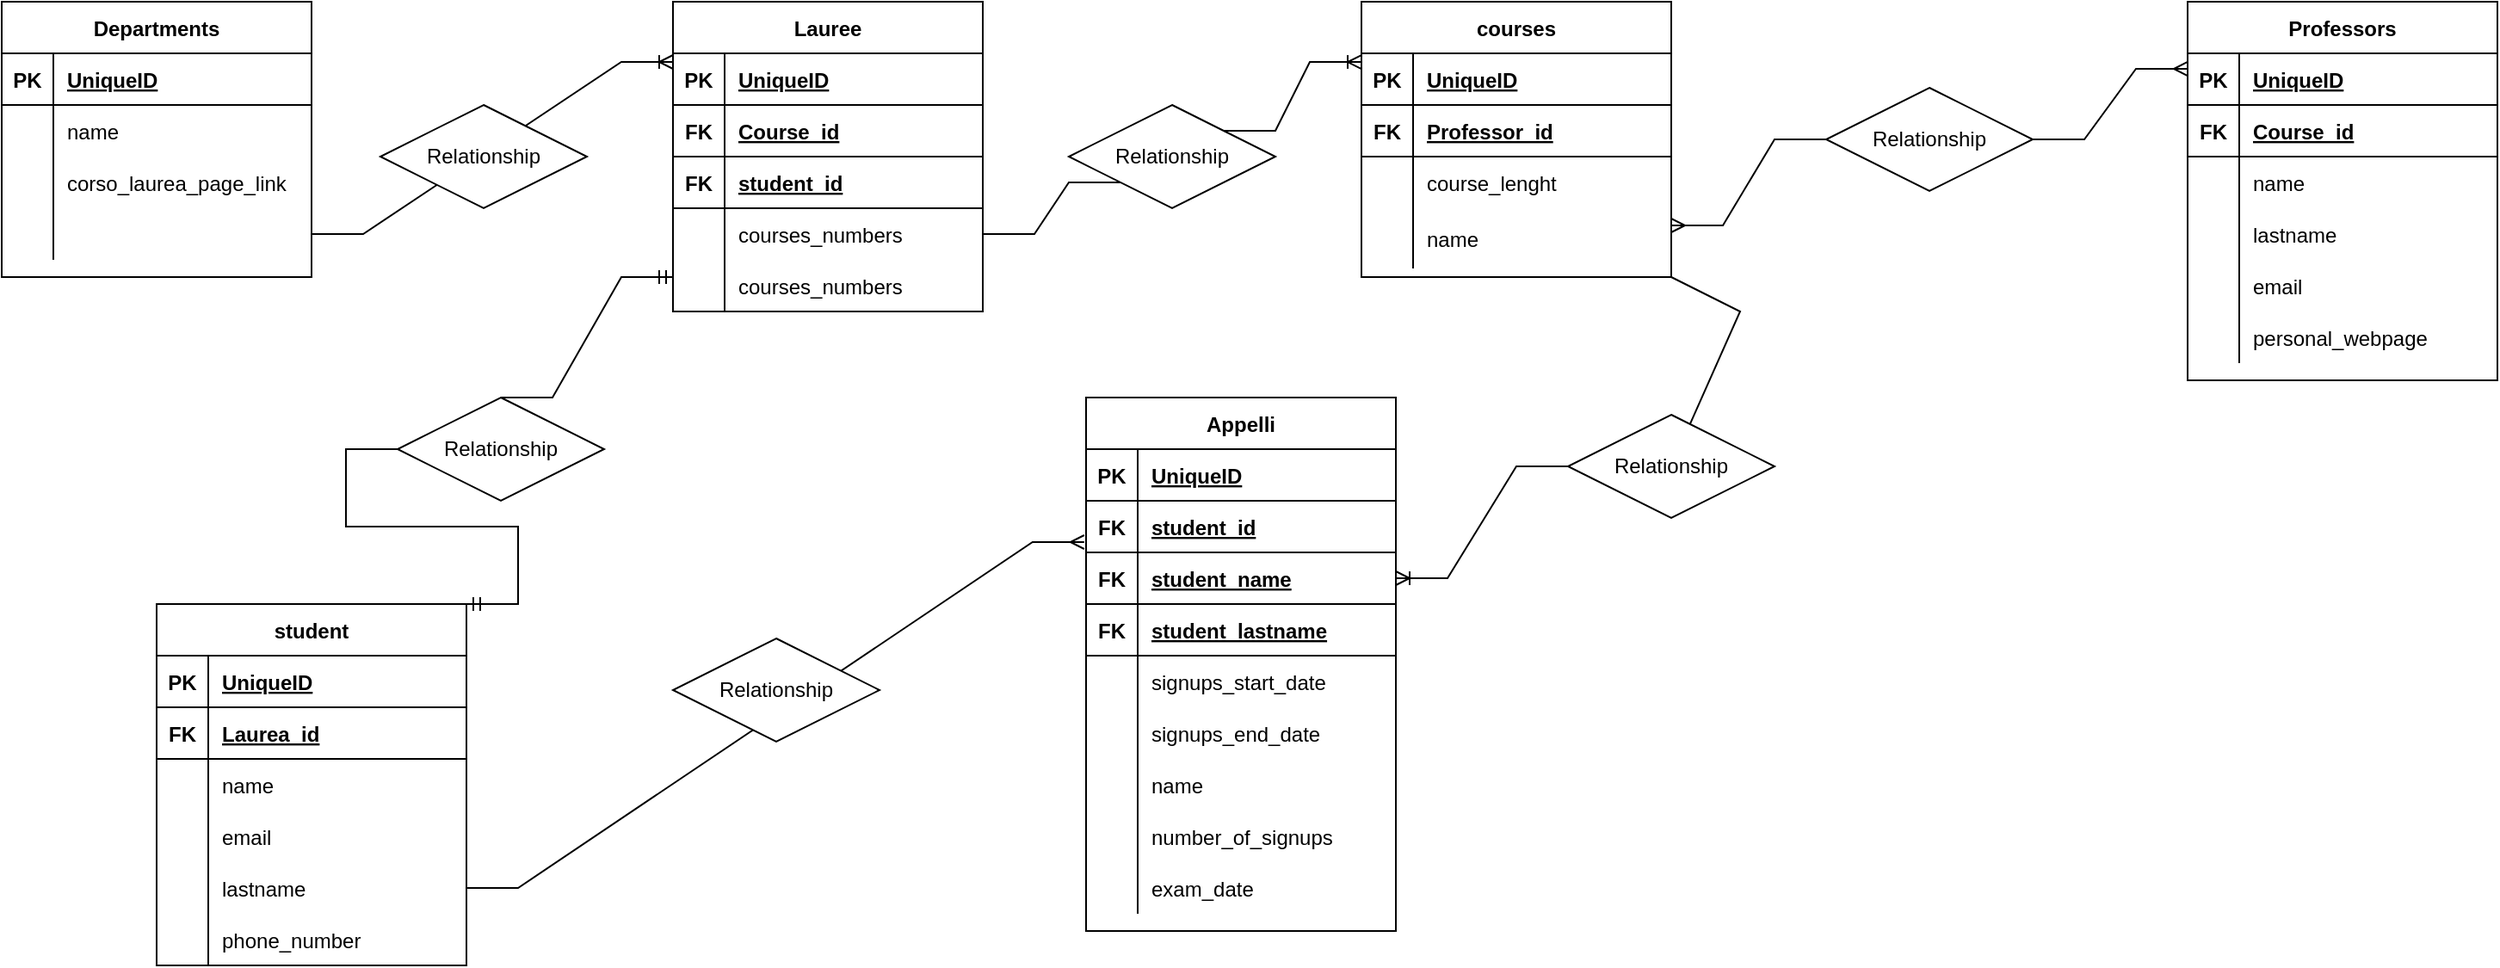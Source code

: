 <mxfile version="17.1.4" type="github"><diagram id="bh2gzOBBodANQHbVQCUD" name="Page-1"><mxGraphModel dx="2272" dy="794" grid="1" gridSize="10" guides="1" tooltips="1" connect="1" arrows="1" fold="1" page="1" pageScale="1" pageWidth="850" pageHeight="1100" math="0" shadow="0"><root><mxCell id="0"/><mxCell id="1" parent="0"/><mxCell id="p_wILz_4k4efL_eyKh5_-1" value="Departments" style="shape=table;startSize=30;container=1;collapsible=1;childLayout=tableLayout;fixedRows=1;rowLines=0;fontStyle=1;align=center;resizeLast=1;" vertex="1" parent="1"><mxGeometry x="-70" y="80" width="180" height="160" as="geometry"/></mxCell><mxCell id="p_wILz_4k4efL_eyKh5_-2" value="" style="shape=tableRow;horizontal=0;startSize=0;swimlaneHead=0;swimlaneBody=0;fillColor=none;collapsible=0;dropTarget=0;points=[[0,0.5],[1,0.5]];portConstraint=eastwest;top=0;left=0;right=0;bottom=1;" vertex="1" parent="p_wILz_4k4efL_eyKh5_-1"><mxGeometry y="30" width="180" height="30" as="geometry"/></mxCell><mxCell id="p_wILz_4k4efL_eyKh5_-3" value="PK" style="shape=partialRectangle;connectable=0;fillColor=none;top=0;left=0;bottom=0;right=0;fontStyle=1;overflow=hidden;" vertex="1" parent="p_wILz_4k4efL_eyKh5_-2"><mxGeometry width="30" height="30" as="geometry"><mxRectangle width="30" height="30" as="alternateBounds"/></mxGeometry></mxCell><mxCell id="p_wILz_4k4efL_eyKh5_-4" value="UniqueID" style="shape=partialRectangle;connectable=0;fillColor=none;top=0;left=0;bottom=0;right=0;align=left;spacingLeft=6;fontStyle=5;overflow=hidden;" vertex="1" parent="p_wILz_4k4efL_eyKh5_-2"><mxGeometry x="30" width="150" height="30" as="geometry"><mxRectangle width="150" height="30" as="alternateBounds"/></mxGeometry></mxCell><mxCell id="p_wILz_4k4efL_eyKh5_-5" value="" style="shape=tableRow;horizontal=0;startSize=0;swimlaneHead=0;swimlaneBody=0;fillColor=none;collapsible=0;dropTarget=0;points=[[0,0.5],[1,0.5]];portConstraint=eastwest;top=0;left=0;right=0;bottom=0;" vertex="1" parent="p_wILz_4k4efL_eyKh5_-1"><mxGeometry y="60" width="180" height="30" as="geometry"/></mxCell><mxCell id="p_wILz_4k4efL_eyKh5_-6" value="" style="shape=partialRectangle;connectable=0;fillColor=none;top=0;left=0;bottom=0;right=0;editable=1;overflow=hidden;" vertex="1" parent="p_wILz_4k4efL_eyKh5_-5"><mxGeometry width="30" height="30" as="geometry"><mxRectangle width="30" height="30" as="alternateBounds"/></mxGeometry></mxCell><mxCell id="p_wILz_4k4efL_eyKh5_-7" value="name" style="shape=partialRectangle;connectable=0;fillColor=none;top=0;left=0;bottom=0;right=0;align=left;spacingLeft=6;overflow=hidden;" vertex="1" parent="p_wILz_4k4efL_eyKh5_-5"><mxGeometry x="30" width="150" height="30" as="geometry"><mxRectangle width="150" height="30" as="alternateBounds"/></mxGeometry></mxCell><mxCell id="p_wILz_4k4efL_eyKh5_-8" value="" style="shape=tableRow;horizontal=0;startSize=0;swimlaneHead=0;swimlaneBody=0;fillColor=none;collapsible=0;dropTarget=0;points=[[0,0.5],[1,0.5]];portConstraint=eastwest;top=0;left=0;right=0;bottom=0;" vertex="1" parent="p_wILz_4k4efL_eyKh5_-1"><mxGeometry y="90" width="180" height="30" as="geometry"/></mxCell><mxCell id="p_wILz_4k4efL_eyKh5_-9" value="" style="shape=partialRectangle;connectable=0;fillColor=none;top=0;left=0;bottom=0;right=0;editable=1;overflow=hidden;" vertex="1" parent="p_wILz_4k4efL_eyKh5_-8"><mxGeometry width="30" height="30" as="geometry"><mxRectangle width="30" height="30" as="alternateBounds"/></mxGeometry></mxCell><mxCell id="p_wILz_4k4efL_eyKh5_-10" value="corso_laurea_page_link" style="shape=partialRectangle;connectable=0;fillColor=none;top=0;left=0;bottom=0;right=0;align=left;spacingLeft=6;overflow=hidden;" vertex="1" parent="p_wILz_4k4efL_eyKh5_-8"><mxGeometry x="30" width="150" height="30" as="geometry"><mxRectangle width="150" height="30" as="alternateBounds"/></mxGeometry></mxCell><mxCell id="p_wILz_4k4efL_eyKh5_-11" value="" style="shape=tableRow;horizontal=0;startSize=0;swimlaneHead=0;swimlaneBody=0;fillColor=none;collapsible=0;dropTarget=0;points=[[0,0.5],[1,0.5]];portConstraint=eastwest;top=0;left=0;right=0;bottom=0;" vertex="1" parent="p_wILz_4k4efL_eyKh5_-1"><mxGeometry y="120" width="180" height="30" as="geometry"/></mxCell><mxCell id="p_wILz_4k4efL_eyKh5_-12" value="" style="shape=partialRectangle;connectable=0;fillColor=none;top=0;left=0;bottom=0;right=0;editable=1;overflow=hidden;" vertex="1" parent="p_wILz_4k4efL_eyKh5_-11"><mxGeometry width="30" height="30" as="geometry"><mxRectangle width="30" height="30" as="alternateBounds"/></mxGeometry></mxCell><mxCell id="p_wILz_4k4efL_eyKh5_-13" value="" style="shape=partialRectangle;connectable=0;fillColor=none;top=0;left=0;bottom=0;right=0;align=left;spacingLeft=6;overflow=hidden;" vertex="1" parent="p_wILz_4k4efL_eyKh5_-11"><mxGeometry x="30" width="150" height="30" as="geometry"><mxRectangle width="150" height="30" as="alternateBounds"/></mxGeometry></mxCell><mxCell id="p_wILz_4k4efL_eyKh5_-14" value="" style="edgeStyle=entityRelationEdgeStyle;fontSize=12;html=1;endArrow=ERoneToMany;rounded=0;exitX=1;exitY=0.5;exitDx=0;exitDy=0;" edge="1" parent="1" source="p_wILz_4k4efL_eyKh5_-11"><mxGeometry width="100" height="100" relative="1" as="geometry"><mxPoint x="220" y="215" as="sourcePoint"/><mxPoint x="320" y="115" as="targetPoint"/></mxGeometry></mxCell><mxCell id="p_wILz_4k4efL_eyKh5_-15" value="Lauree" style="shape=table;startSize=30;container=1;collapsible=1;childLayout=tableLayout;fixedRows=1;rowLines=0;fontStyle=1;align=center;resizeLast=1;" vertex="1" parent="1"><mxGeometry x="320" y="80" width="180" height="180" as="geometry"/></mxCell><mxCell id="p_wILz_4k4efL_eyKh5_-16" value="" style="shape=tableRow;horizontal=0;startSize=0;swimlaneHead=0;swimlaneBody=0;fillColor=none;collapsible=0;dropTarget=0;points=[[0,0.5],[1,0.5]];portConstraint=eastwest;top=0;left=0;right=0;bottom=1;" vertex="1" parent="p_wILz_4k4efL_eyKh5_-15"><mxGeometry y="30" width="180" height="30" as="geometry"/></mxCell><mxCell id="p_wILz_4k4efL_eyKh5_-17" value="PK" style="shape=partialRectangle;connectable=0;fillColor=none;top=0;left=0;bottom=0;right=0;fontStyle=1;overflow=hidden;" vertex="1" parent="p_wILz_4k4efL_eyKh5_-16"><mxGeometry width="30" height="30" as="geometry"><mxRectangle width="30" height="30" as="alternateBounds"/></mxGeometry></mxCell><mxCell id="p_wILz_4k4efL_eyKh5_-18" value="UniqueID" style="shape=partialRectangle;connectable=0;fillColor=none;top=0;left=0;bottom=0;right=0;align=left;spacingLeft=6;fontStyle=5;overflow=hidden;" vertex="1" parent="p_wILz_4k4efL_eyKh5_-16"><mxGeometry x="30" width="150" height="30" as="geometry"><mxRectangle width="150" height="30" as="alternateBounds"/></mxGeometry></mxCell><mxCell id="p_wILz_4k4efL_eyKh5_-25" value="" style="shape=tableRow;horizontal=0;startSize=0;swimlaneHead=0;swimlaneBody=0;fillColor=none;collapsible=0;dropTarget=0;points=[[0,0.5],[1,0.5]];portConstraint=eastwest;top=0;left=0;right=0;bottom=0;" vertex="1" parent="p_wILz_4k4efL_eyKh5_-15"><mxGeometry y="60" width="180" height="30" as="geometry"/></mxCell><mxCell id="p_wILz_4k4efL_eyKh5_-26" value="" style="shape=partialRectangle;connectable=0;fillColor=none;top=0;left=0;bottom=0;right=0;editable=1;overflow=hidden;" vertex="1" parent="p_wILz_4k4efL_eyKh5_-25"><mxGeometry width="30" height="30" as="geometry"><mxRectangle width="30" height="30" as="alternateBounds"/></mxGeometry></mxCell><mxCell id="p_wILz_4k4efL_eyKh5_-27" value="" style="shape=partialRectangle;connectable=0;fillColor=none;top=0;left=0;bottom=0;right=0;align=left;spacingLeft=6;overflow=hidden;" vertex="1" parent="p_wILz_4k4efL_eyKh5_-25"><mxGeometry x="30" width="150" height="30" as="geometry"><mxRectangle width="150" height="30" as="alternateBounds"/></mxGeometry></mxCell><mxCell id="p_wILz_4k4efL_eyKh5_-19" value="" style="shape=tableRow;horizontal=0;startSize=0;swimlaneHead=0;swimlaneBody=0;fillColor=none;collapsible=0;dropTarget=0;points=[[0,0.5],[1,0.5]];portConstraint=eastwest;top=0;left=0;right=0;bottom=0;" vertex="1" parent="p_wILz_4k4efL_eyKh5_-15"><mxGeometry y="90" width="180" height="30" as="geometry"/></mxCell><mxCell id="p_wILz_4k4efL_eyKh5_-20" value="" style="shape=partialRectangle;connectable=0;fillColor=none;top=0;left=0;bottom=0;right=0;editable=1;overflow=hidden;" vertex="1" parent="p_wILz_4k4efL_eyKh5_-19"><mxGeometry width="30" height="30" as="geometry"><mxRectangle width="30" height="30" as="alternateBounds"/></mxGeometry></mxCell><mxCell id="p_wILz_4k4efL_eyKh5_-21" value="" style="shape=partialRectangle;connectable=0;fillColor=none;top=0;left=0;bottom=0;right=0;align=left;spacingLeft=6;overflow=hidden;" vertex="1" parent="p_wILz_4k4efL_eyKh5_-19"><mxGeometry x="30" width="150" height="30" as="geometry"><mxRectangle width="150" height="30" as="alternateBounds"/></mxGeometry></mxCell><mxCell id="p_wILz_4k4efL_eyKh5_-22" value="" style="shape=tableRow;horizontal=0;startSize=0;swimlaneHead=0;swimlaneBody=0;fillColor=none;collapsible=0;dropTarget=0;points=[[0,0.5],[1,0.5]];portConstraint=eastwest;top=0;left=0;right=0;bottom=0;" vertex="1" parent="p_wILz_4k4efL_eyKh5_-15"><mxGeometry y="120" width="180" height="30" as="geometry"/></mxCell><mxCell id="p_wILz_4k4efL_eyKh5_-23" value="" style="shape=partialRectangle;connectable=0;fillColor=none;top=0;left=0;bottom=0;right=0;editable=1;overflow=hidden;" vertex="1" parent="p_wILz_4k4efL_eyKh5_-22"><mxGeometry width="30" height="30" as="geometry"><mxRectangle width="30" height="30" as="alternateBounds"/></mxGeometry></mxCell><mxCell id="p_wILz_4k4efL_eyKh5_-24" value="courses_numbers" style="shape=partialRectangle;connectable=0;fillColor=none;top=0;left=0;bottom=0;right=0;align=left;spacingLeft=6;overflow=hidden;" vertex="1" parent="p_wILz_4k4efL_eyKh5_-22"><mxGeometry x="30" width="150" height="30" as="geometry"><mxRectangle width="150" height="30" as="alternateBounds"/></mxGeometry></mxCell><mxCell id="p_wILz_4k4efL_eyKh5_-190" value="" style="shape=tableRow;horizontal=0;startSize=0;swimlaneHead=0;swimlaneBody=0;fillColor=none;collapsible=0;dropTarget=0;points=[[0,0.5],[1,0.5]];portConstraint=eastwest;top=0;left=0;right=0;bottom=0;" vertex="1" parent="p_wILz_4k4efL_eyKh5_-15"><mxGeometry y="150" width="180" height="30" as="geometry"/></mxCell><mxCell id="p_wILz_4k4efL_eyKh5_-191" value="" style="shape=partialRectangle;connectable=0;fillColor=none;top=0;left=0;bottom=0;right=0;editable=1;overflow=hidden;" vertex="1" parent="p_wILz_4k4efL_eyKh5_-190"><mxGeometry width="30" height="30" as="geometry"><mxRectangle width="30" height="30" as="alternateBounds"/></mxGeometry></mxCell><mxCell id="p_wILz_4k4efL_eyKh5_-192" value="courses_numbers" style="shape=partialRectangle;connectable=0;fillColor=none;top=0;left=0;bottom=0;right=0;align=left;spacingLeft=6;overflow=hidden;" vertex="1" parent="p_wILz_4k4efL_eyKh5_-190"><mxGeometry x="30" width="150" height="30" as="geometry"><mxRectangle width="150" height="30" as="alternateBounds"/></mxGeometry></mxCell><mxCell id="p_wILz_4k4efL_eyKh5_-28" value="" style="edgeStyle=entityRelationEdgeStyle;fontSize=12;html=1;endArrow=ERoneToMany;rounded=0;entryX=0;entryY=0.167;entryDx=0;entryDy=0;entryPerimeter=0;startArrow=none;exitX=1;exitY=0;exitDx=0;exitDy=0;" edge="1" parent="1" source="p_wILz_4k4efL_eyKh5_-43" target="p_wILz_4k4efL_eyKh5_-30"><mxGeometry width="100" height="100" relative="1" as="geometry"><mxPoint x="500" y="215" as="sourcePoint"/><mxPoint x="600" y="115" as="targetPoint"/></mxGeometry></mxCell><mxCell id="p_wILz_4k4efL_eyKh5_-29" value="courses" style="shape=table;startSize=30;container=1;collapsible=1;childLayout=tableLayout;fixedRows=1;rowLines=0;fontStyle=1;align=center;resizeLast=1;" vertex="1" parent="1"><mxGeometry x="720" y="80" width="180" height="160" as="geometry"/></mxCell><mxCell id="p_wILz_4k4efL_eyKh5_-30" value="" style="shape=tableRow;horizontal=0;startSize=0;swimlaneHead=0;swimlaneBody=0;fillColor=none;collapsible=0;dropTarget=0;points=[[0,0.5],[1,0.5]];portConstraint=eastwest;top=0;left=0;right=0;bottom=1;" vertex="1" parent="p_wILz_4k4efL_eyKh5_-29"><mxGeometry y="30" width="180" height="30" as="geometry"/></mxCell><mxCell id="p_wILz_4k4efL_eyKh5_-31" value="PK" style="shape=partialRectangle;connectable=0;fillColor=none;top=0;left=0;bottom=0;right=0;fontStyle=1;overflow=hidden;" vertex="1" parent="p_wILz_4k4efL_eyKh5_-30"><mxGeometry width="30" height="30" as="geometry"><mxRectangle width="30" height="30" as="alternateBounds"/></mxGeometry></mxCell><mxCell id="p_wILz_4k4efL_eyKh5_-32" value="UniqueID" style="shape=partialRectangle;connectable=0;fillColor=none;top=0;left=0;bottom=0;right=0;align=left;spacingLeft=6;fontStyle=5;overflow=hidden;" vertex="1" parent="p_wILz_4k4efL_eyKh5_-30"><mxGeometry x="30" width="150" height="30" as="geometry"><mxRectangle width="150" height="30" as="alternateBounds"/></mxGeometry></mxCell><mxCell id="p_wILz_4k4efL_eyKh5_-39" value="" style="shape=tableRow;horizontal=0;startSize=0;swimlaneHead=0;swimlaneBody=0;fillColor=none;collapsible=0;dropTarget=0;points=[[0,0.5],[1,0.5]];portConstraint=eastwest;top=0;left=0;right=0;bottom=0;" vertex="1" parent="p_wILz_4k4efL_eyKh5_-29"><mxGeometry y="60" width="180" height="30" as="geometry"/></mxCell><mxCell id="p_wILz_4k4efL_eyKh5_-40" value="" style="shape=partialRectangle;connectable=0;fillColor=none;top=0;left=0;bottom=0;right=0;editable=1;overflow=hidden;" vertex="1" parent="p_wILz_4k4efL_eyKh5_-39"><mxGeometry width="30" height="30" as="geometry"><mxRectangle width="30" height="30" as="alternateBounds"/></mxGeometry></mxCell><mxCell id="p_wILz_4k4efL_eyKh5_-41" value="" style="shape=partialRectangle;connectable=0;fillColor=none;top=0;left=0;bottom=0;right=0;align=left;spacingLeft=6;overflow=hidden;" vertex="1" parent="p_wILz_4k4efL_eyKh5_-39"><mxGeometry x="30" width="150" height="30" as="geometry"><mxRectangle width="150" height="30" as="alternateBounds"/></mxGeometry></mxCell><mxCell id="p_wILz_4k4efL_eyKh5_-36" value="" style="shape=tableRow;horizontal=0;startSize=0;swimlaneHead=0;swimlaneBody=0;fillColor=none;collapsible=0;dropTarget=0;points=[[0,0.5],[1,0.5]];portConstraint=eastwest;top=0;left=0;right=0;bottom=0;" vertex="1" parent="p_wILz_4k4efL_eyKh5_-29"><mxGeometry y="90" width="180" height="30" as="geometry"/></mxCell><mxCell id="p_wILz_4k4efL_eyKh5_-37" value="" style="shape=partialRectangle;connectable=0;fillColor=none;top=0;left=0;bottom=0;right=0;editable=1;overflow=hidden;" vertex="1" parent="p_wILz_4k4efL_eyKh5_-36"><mxGeometry width="30" height="30" as="geometry"><mxRectangle width="30" height="30" as="alternateBounds"/></mxGeometry></mxCell><mxCell id="p_wILz_4k4efL_eyKh5_-38" value="course_lenght" style="shape=partialRectangle;connectable=0;fillColor=none;top=0;left=0;bottom=0;right=0;align=left;spacingLeft=6;overflow=hidden;" vertex="1" parent="p_wILz_4k4efL_eyKh5_-36"><mxGeometry x="30" width="150" height="30" as="geometry"><mxRectangle width="150" height="30" as="alternateBounds"/></mxGeometry></mxCell><mxCell id="p_wILz_4k4efL_eyKh5_-33" value="" style="shape=tableRow;horizontal=0;startSize=0;swimlaneHead=0;swimlaneBody=0;fillColor=none;collapsible=0;dropTarget=0;points=[[0,0.5],[1,0.5]];portConstraint=eastwest;top=0;left=0;right=0;bottom=0;" vertex="1" parent="p_wILz_4k4efL_eyKh5_-29"><mxGeometry y="120" width="180" height="35" as="geometry"/></mxCell><mxCell id="p_wILz_4k4efL_eyKh5_-34" value="" style="shape=partialRectangle;connectable=0;fillColor=none;top=0;left=0;bottom=0;right=0;editable=1;overflow=hidden;" vertex="1" parent="p_wILz_4k4efL_eyKh5_-33"><mxGeometry width="30" height="35" as="geometry"><mxRectangle width="30" height="35" as="alternateBounds"/></mxGeometry></mxCell><mxCell id="p_wILz_4k4efL_eyKh5_-35" value="name" style="shape=partialRectangle;connectable=0;fillColor=none;top=0;left=0;bottom=0;right=0;align=left;spacingLeft=6;overflow=hidden;" vertex="1" parent="p_wILz_4k4efL_eyKh5_-33"><mxGeometry x="30" width="150" height="35" as="geometry"><mxRectangle width="150" height="35" as="alternateBounds"/></mxGeometry></mxCell><mxCell id="p_wILz_4k4efL_eyKh5_-42" value="Relationship" style="shape=rhombus;perimeter=rhombusPerimeter;whiteSpace=wrap;html=1;align=center;" vertex="1" parent="1"><mxGeometry x="150" y="140" width="120" height="60" as="geometry"/></mxCell><mxCell id="p_wILz_4k4efL_eyKh5_-43" value="Relationship" style="shape=rhombus;perimeter=rhombusPerimeter;whiteSpace=wrap;html=1;align=center;" vertex="1" parent="1"><mxGeometry x="550" y="140" width="120" height="60" as="geometry"/></mxCell><mxCell id="p_wILz_4k4efL_eyKh5_-44" value="" style="edgeStyle=entityRelationEdgeStyle;fontSize=12;html=1;endArrow=none;rounded=0;entryX=0;entryY=1;entryDx=0;entryDy=0;" edge="1" parent="1" target="p_wILz_4k4efL_eyKh5_-43"><mxGeometry width="100" height="100" relative="1" as="geometry"><mxPoint x="500" y="215" as="sourcePoint"/><mxPoint x="720" y="115.01" as="targetPoint"/></mxGeometry></mxCell><mxCell id="p_wILz_4k4efL_eyKh5_-48" value="" style="shape=tableRow;horizontal=0;startSize=0;swimlaneHead=0;swimlaneBody=0;fillColor=none;collapsible=0;dropTarget=0;points=[[0,0.5],[1,0.5]];portConstraint=eastwest;top=0;left=0;right=0;bottom=1;" vertex="1" parent="1"><mxGeometry x="320" y="140" width="180" height="30" as="geometry"/></mxCell><mxCell id="p_wILz_4k4efL_eyKh5_-49" value="FK" style="shape=partialRectangle;connectable=0;fillColor=none;top=0;left=0;bottom=0;right=0;fontStyle=1;overflow=hidden;" vertex="1" parent="p_wILz_4k4efL_eyKh5_-48"><mxGeometry width="30" height="30" as="geometry"><mxRectangle width="30" height="30" as="alternateBounds"/></mxGeometry></mxCell><mxCell id="p_wILz_4k4efL_eyKh5_-50" value="Course_id" style="shape=partialRectangle;connectable=0;fillColor=none;top=0;left=0;bottom=0;right=0;align=left;spacingLeft=6;fontStyle=5;overflow=hidden;" vertex="1" parent="p_wILz_4k4efL_eyKh5_-48"><mxGeometry x="30" width="150" height="30" as="geometry"><mxRectangle width="150" height="30" as="alternateBounds"/></mxGeometry></mxCell><mxCell id="p_wILz_4k4efL_eyKh5_-51" value="" style="shape=tableRow;horizontal=0;startSize=0;swimlaneHead=0;swimlaneBody=0;fillColor=none;collapsible=0;dropTarget=0;points=[[0,0.5],[1,0.5]];portConstraint=eastwest;top=0;left=0;right=0;bottom=1;" vertex="1" parent="1"><mxGeometry x="720" y="140" width="180" height="30" as="geometry"/></mxCell><mxCell id="p_wILz_4k4efL_eyKh5_-52" value="FK" style="shape=partialRectangle;connectable=0;fillColor=none;top=0;left=0;bottom=0;right=0;fontStyle=1;overflow=hidden;" vertex="1" parent="p_wILz_4k4efL_eyKh5_-51"><mxGeometry width="30" height="30" as="geometry"><mxRectangle width="30" height="30" as="alternateBounds"/></mxGeometry></mxCell><mxCell id="p_wILz_4k4efL_eyKh5_-53" value="Professor_id" style="shape=partialRectangle;connectable=0;fillColor=none;top=0;left=0;bottom=0;right=0;align=left;spacingLeft=6;fontStyle=5;overflow=hidden;" vertex="1" parent="p_wILz_4k4efL_eyKh5_-51"><mxGeometry x="30" width="150" height="30" as="geometry"><mxRectangle width="150" height="30" as="alternateBounds"/></mxGeometry></mxCell><mxCell id="p_wILz_4k4efL_eyKh5_-54" value="Appelli" style="shape=table;startSize=30;container=1;collapsible=1;childLayout=tableLayout;fixedRows=1;rowLines=0;fontStyle=1;align=center;resizeLast=1;" vertex="1" parent="1"><mxGeometry x="560" y="310" width="180" height="310" as="geometry"/></mxCell><mxCell id="p_wILz_4k4efL_eyKh5_-55" value="" style="shape=tableRow;horizontal=0;startSize=0;swimlaneHead=0;swimlaneBody=0;fillColor=none;collapsible=0;dropTarget=0;points=[[0,0.5],[1,0.5]];portConstraint=eastwest;top=0;left=0;right=0;bottom=1;" vertex="1" parent="p_wILz_4k4efL_eyKh5_-54"><mxGeometry y="30" width="180" height="30" as="geometry"/></mxCell><mxCell id="p_wILz_4k4efL_eyKh5_-56" value="PK" style="shape=partialRectangle;connectable=0;fillColor=none;top=0;left=0;bottom=0;right=0;fontStyle=1;overflow=hidden;" vertex="1" parent="p_wILz_4k4efL_eyKh5_-55"><mxGeometry width="30" height="30" as="geometry"><mxRectangle width="30" height="30" as="alternateBounds"/></mxGeometry></mxCell><mxCell id="p_wILz_4k4efL_eyKh5_-57" value="UniqueID" style="shape=partialRectangle;connectable=0;fillColor=none;top=0;left=0;bottom=0;right=0;align=left;spacingLeft=6;fontStyle=5;overflow=hidden;" vertex="1" parent="p_wILz_4k4efL_eyKh5_-55"><mxGeometry x="30" width="150" height="30" as="geometry"><mxRectangle width="150" height="30" as="alternateBounds"/></mxGeometry></mxCell><mxCell id="p_wILz_4k4efL_eyKh5_-58" value="" style="shape=tableRow;horizontal=0;startSize=0;swimlaneHead=0;swimlaneBody=0;fillColor=none;collapsible=0;dropTarget=0;points=[[0,0.5],[1,0.5]];portConstraint=eastwest;top=0;left=0;right=0;bottom=0;" vertex="1" parent="p_wILz_4k4efL_eyKh5_-54"><mxGeometry y="60" width="180" height="30" as="geometry"/></mxCell><mxCell id="p_wILz_4k4efL_eyKh5_-59" value="" style="shape=partialRectangle;connectable=0;fillColor=none;top=0;left=0;bottom=0;right=0;editable=1;overflow=hidden;" vertex="1" parent="p_wILz_4k4efL_eyKh5_-58"><mxGeometry width="30" height="30" as="geometry"><mxRectangle width="30" height="30" as="alternateBounds"/></mxGeometry></mxCell><mxCell id="p_wILz_4k4efL_eyKh5_-60" value="" style="shape=partialRectangle;connectable=0;fillColor=none;top=0;left=0;bottom=0;right=0;align=left;spacingLeft=6;overflow=hidden;" vertex="1" parent="p_wILz_4k4efL_eyKh5_-58"><mxGeometry x="30" width="150" height="30" as="geometry"><mxRectangle width="150" height="30" as="alternateBounds"/></mxGeometry></mxCell><mxCell id="p_wILz_4k4efL_eyKh5_-61" value="" style="shape=tableRow;horizontal=0;startSize=0;swimlaneHead=0;swimlaneBody=0;fillColor=none;collapsible=0;dropTarget=0;points=[[0,0.5],[1,0.5]];portConstraint=eastwest;top=0;left=0;right=0;bottom=0;" vertex="1" parent="p_wILz_4k4efL_eyKh5_-54"><mxGeometry y="90" width="180" height="30" as="geometry"/></mxCell><mxCell id="p_wILz_4k4efL_eyKh5_-62" value="" style="shape=partialRectangle;connectable=0;fillColor=none;top=0;left=0;bottom=0;right=0;editable=1;overflow=hidden;" vertex="1" parent="p_wILz_4k4efL_eyKh5_-61"><mxGeometry width="30" height="30" as="geometry"><mxRectangle width="30" height="30" as="alternateBounds"/></mxGeometry></mxCell><mxCell id="p_wILz_4k4efL_eyKh5_-63" value="" style="shape=partialRectangle;connectable=0;fillColor=none;top=0;left=0;bottom=0;right=0;align=left;spacingLeft=6;overflow=hidden;" vertex="1" parent="p_wILz_4k4efL_eyKh5_-61"><mxGeometry x="30" width="150" height="30" as="geometry"><mxRectangle width="150" height="30" as="alternateBounds"/></mxGeometry></mxCell><mxCell id="p_wILz_4k4efL_eyKh5_-64" value="" style="shape=tableRow;horizontal=0;startSize=0;swimlaneHead=0;swimlaneBody=0;fillColor=none;collapsible=0;dropTarget=0;points=[[0,0.5],[1,0.5]];portConstraint=eastwest;top=0;left=0;right=0;bottom=0;" vertex="1" parent="p_wILz_4k4efL_eyKh5_-54"><mxGeometry y="120" width="180" height="30" as="geometry"/></mxCell><mxCell id="p_wILz_4k4efL_eyKh5_-65" value="" style="shape=partialRectangle;connectable=0;fillColor=none;top=0;left=0;bottom=0;right=0;editable=1;overflow=hidden;" vertex="1" parent="p_wILz_4k4efL_eyKh5_-64"><mxGeometry width="30" height="30" as="geometry"><mxRectangle width="30" height="30" as="alternateBounds"/></mxGeometry></mxCell><mxCell id="p_wILz_4k4efL_eyKh5_-66" value="" style="shape=partialRectangle;connectable=0;fillColor=none;top=0;left=0;bottom=0;right=0;align=left;spacingLeft=6;overflow=hidden;" vertex="1" parent="p_wILz_4k4efL_eyKh5_-64"><mxGeometry x="30" width="150" height="30" as="geometry"><mxRectangle width="150" height="30" as="alternateBounds"/></mxGeometry></mxCell><mxCell id="p_wILz_4k4efL_eyKh5_-67" value="" style="shape=tableRow;horizontal=0;startSize=0;swimlaneHead=0;swimlaneBody=0;fillColor=none;collapsible=0;dropTarget=0;points=[[0,0.5],[1,0.5]];portConstraint=eastwest;top=0;left=0;right=0;bottom=0;" vertex="1" parent="p_wILz_4k4efL_eyKh5_-54"><mxGeometry y="150" width="180" height="30" as="geometry"/></mxCell><mxCell id="p_wILz_4k4efL_eyKh5_-68" value="" style="shape=partialRectangle;connectable=0;fillColor=none;top=0;left=0;bottom=0;right=0;editable=1;overflow=hidden;" vertex="1" parent="p_wILz_4k4efL_eyKh5_-67"><mxGeometry width="30" height="30" as="geometry"><mxRectangle width="30" height="30" as="alternateBounds"/></mxGeometry></mxCell><mxCell id="p_wILz_4k4efL_eyKh5_-69" value="signups_start_date" style="shape=partialRectangle;connectable=0;fillColor=none;top=0;left=0;bottom=0;right=0;align=left;spacingLeft=6;overflow=hidden;" vertex="1" parent="p_wILz_4k4efL_eyKh5_-67"><mxGeometry x="30" width="150" height="30" as="geometry"><mxRectangle width="150" height="30" as="alternateBounds"/></mxGeometry></mxCell><mxCell id="p_wILz_4k4efL_eyKh5_-86" value="" style="shape=tableRow;horizontal=0;startSize=0;swimlaneHead=0;swimlaneBody=0;fillColor=none;collapsible=0;dropTarget=0;points=[[0,0.5],[1,0.5]];portConstraint=eastwest;top=0;left=0;right=0;bottom=0;" vertex="1" parent="p_wILz_4k4efL_eyKh5_-54"><mxGeometry y="180" width="180" height="30" as="geometry"/></mxCell><mxCell id="p_wILz_4k4efL_eyKh5_-87" value="" style="shape=partialRectangle;connectable=0;fillColor=none;top=0;left=0;bottom=0;right=0;editable=1;overflow=hidden;" vertex="1" parent="p_wILz_4k4efL_eyKh5_-86"><mxGeometry width="30" height="30" as="geometry"><mxRectangle width="30" height="30" as="alternateBounds"/></mxGeometry></mxCell><mxCell id="p_wILz_4k4efL_eyKh5_-88" value="signups_end_date" style="shape=partialRectangle;connectable=0;fillColor=none;top=0;left=0;bottom=0;right=0;align=left;spacingLeft=6;overflow=hidden;" vertex="1" parent="p_wILz_4k4efL_eyKh5_-86"><mxGeometry x="30" width="150" height="30" as="geometry"><mxRectangle width="150" height="30" as="alternateBounds"/></mxGeometry></mxCell><mxCell id="p_wILz_4k4efL_eyKh5_-117" value="" style="shape=tableRow;horizontal=0;startSize=0;swimlaneHead=0;swimlaneBody=0;fillColor=none;collapsible=0;dropTarget=0;points=[[0,0.5],[1,0.5]];portConstraint=eastwest;top=0;left=0;right=0;bottom=0;" vertex="1" parent="p_wILz_4k4efL_eyKh5_-54"><mxGeometry y="210" width="180" height="30" as="geometry"/></mxCell><mxCell id="p_wILz_4k4efL_eyKh5_-118" value="" style="shape=partialRectangle;connectable=0;fillColor=none;top=0;left=0;bottom=0;right=0;editable=1;overflow=hidden;" vertex="1" parent="p_wILz_4k4efL_eyKh5_-117"><mxGeometry width="30" height="30" as="geometry"><mxRectangle width="30" height="30" as="alternateBounds"/></mxGeometry></mxCell><mxCell id="p_wILz_4k4efL_eyKh5_-119" value="name" style="shape=partialRectangle;connectable=0;fillColor=none;top=0;left=0;bottom=0;right=0;align=left;spacingLeft=6;overflow=hidden;" vertex="1" parent="p_wILz_4k4efL_eyKh5_-117"><mxGeometry x="30" width="150" height="30" as="geometry"><mxRectangle width="150" height="30" as="alternateBounds"/></mxGeometry></mxCell><mxCell id="p_wILz_4k4efL_eyKh5_-144" value="" style="shape=tableRow;horizontal=0;startSize=0;swimlaneHead=0;swimlaneBody=0;fillColor=none;collapsible=0;dropTarget=0;points=[[0,0.5],[1,0.5]];portConstraint=eastwest;top=0;left=0;right=0;bottom=0;" vertex="1" parent="p_wILz_4k4efL_eyKh5_-54"><mxGeometry y="240" width="180" height="30" as="geometry"/></mxCell><mxCell id="p_wILz_4k4efL_eyKh5_-145" value="" style="shape=partialRectangle;connectable=0;fillColor=none;top=0;left=0;bottom=0;right=0;editable=1;overflow=hidden;" vertex="1" parent="p_wILz_4k4efL_eyKh5_-144"><mxGeometry width="30" height="30" as="geometry"><mxRectangle width="30" height="30" as="alternateBounds"/></mxGeometry></mxCell><mxCell id="p_wILz_4k4efL_eyKh5_-146" value="number_of_signups" style="shape=partialRectangle;connectable=0;fillColor=none;top=0;left=0;bottom=0;right=0;align=left;spacingLeft=6;overflow=hidden;" vertex="1" parent="p_wILz_4k4efL_eyKh5_-144"><mxGeometry x="30" width="150" height="30" as="geometry"><mxRectangle width="150" height="30" as="alternateBounds"/></mxGeometry></mxCell><mxCell id="p_wILz_4k4efL_eyKh5_-147" value="" style="shape=tableRow;horizontal=0;startSize=0;swimlaneHead=0;swimlaneBody=0;fillColor=none;collapsible=0;dropTarget=0;points=[[0,0.5],[1,0.5]];portConstraint=eastwest;top=0;left=0;right=0;bottom=0;" vertex="1" parent="p_wILz_4k4efL_eyKh5_-54"><mxGeometry y="270" width="180" height="30" as="geometry"/></mxCell><mxCell id="p_wILz_4k4efL_eyKh5_-148" value="" style="shape=partialRectangle;connectable=0;fillColor=none;top=0;left=0;bottom=0;right=0;editable=1;overflow=hidden;" vertex="1" parent="p_wILz_4k4efL_eyKh5_-147"><mxGeometry width="30" height="30" as="geometry"><mxRectangle width="30" height="30" as="alternateBounds"/></mxGeometry></mxCell><mxCell id="p_wILz_4k4efL_eyKh5_-149" value="exam_date" style="shape=partialRectangle;connectable=0;fillColor=none;top=0;left=0;bottom=0;right=0;align=left;spacingLeft=6;overflow=hidden;" vertex="1" parent="p_wILz_4k4efL_eyKh5_-147"><mxGeometry x="30" width="150" height="30" as="geometry"><mxRectangle width="150" height="30" as="alternateBounds"/></mxGeometry></mxCell><mxCell id="p_wILz_4k4efL_eyKh5_-89" value="Relationship" style="shape=rhombus;perimeter=rhombusPerimeter;whiteSpace=wrap;html=1;align=center;" vertex="1" parent="1"><mxGeometry x="840" y="320" width="120" height="60" as="geometry"/></mxCell><mxCell id="p_wILz_4k4efL_eyKh5_-93" value="" style="endArrow=none;html=1;rounded=0;" edge="1" parent="1" source="p_wILz_4k4efL_eyKh5_-89"><mxGeometry width="50" height="50" relative="1" as="geometry"><mxPoint x="400" y="330" as="sourcePoint"/><mxPoint x="900" y="240" as="targetPoint"/><Array as="points"><mxPoint x="940" y="260"/></Array></mxGeometry></mxCell><mxCell id="p_wILz_4k4efL_eyKh5_-94" value="" style="edgeStyle=entityRelationEdgeStyle;fontSize=12;html=1;endArrow=ERoneToMany;rounded=0;entryX=1;entryY=0.5;entryDx=0;entryDy=0;exitX=0;exitY=0.5;exitDx=0;exitDy=0;" edge="1" parent="1" source="p_wILz_4k4efL_eyKh5_-89" target="p_wILz_4k4efL_eyKh5_-61"><mxGeometry width="100" height="100" relative="1" as="geometry"><mxPoint x="780" y="340" as="sourcePoint"/><mxPoint x="470" y="260" as="targetPoint"/></mxGeometry></mxCell><mxCell id="p_wILz_4k4efL_eyKh5_-95" value="" style="shape=tableRow;horizontal=0;startSize=0;swimlaneHead=0;swimlaneBody=0;fillColor=none;collapsible=0;dropTarget=0;points=[[0,0.5],[1,0.5]];portConstraint=eastwest;top=0;left=0;right=0;bottom=1;" vertex="1" parent="1"><mxGeometry x="560" y="370" width="180" height="30" as="geometry"/></mxCell><mxCell id="p_wILz_4k4efL_eyKh5_-96" value="FK" style="shape=partialRectangle;connectable=0;fillColor=none;top=0;left=0;bottom=0;right=0;fontStyle=1;overflow=hidden;" vertex="1" parent="p_wILz_4k4efL_eyKh5_-95"><mxGeometry width="30" height="30" as="geometry"><mxRectangle width="30" height="30" as="alternateBounds"/></mxGeometry></mxCell><mxCell id="p_wILz_4k4efL_eyKh5_-97" value="student_id" style="shape=partialRectangle;connectable=0;fillColor=none;top=0;left=0;bottom=0;right=0;align=left;spacingLeft=6;fontStyle=5;overflow=hidden;" vertex="1" parent="1"><mxGeometry x="590" y="370" width="150" height="30" as="geometry"><mxRectangle width="150" height="30" as="alternateBounds"/></mxGeometry></mxCell><mxCell id="p_wILz_4k4efL_eyKh5_-150" value="" style="shape=tableRow;horizontal=0;startSize=0;swimlaneHead=0;swimlaneBody=0;fillColor=none;collapsible=0;dropTarget=0;points=[[0,0.5],[1,0.5]];portConstraint=eastwest;top=0;left=0;right=0;bottom=1;" vertex="1" parent="1"><mxGeometry x="560" y="400" width="180" height="30" as="geometry"/></mxCell><mxCell id="p_wILz_4k4efL_eyKh5_-151" value="FK" style="shape=partialRectangle;connectable=0;fillColor=none;top=0;left=0;bottom=0;right=0;fontStyle=1;overflow=hidden;" vertex="1" parent="p_wILz_4k4efL_eyKh5_-150"><mxGeometry width="30" height="30" as="geometry"><mxRectangle width="30" height="30" as="alternateBounds"/></mxGeometry></mxCell><mxCell id="p_wILz_4k4efL_eyKh5_-152" value="student_name" style="shape=partialRectangle;connectable=0;fillColor=none;top=0;left=0;bottom=0;right=0;align=left;spacingLeft=6;fontStyle=5;overflow=hidden;" vertex="1" parent="p_wILz_4k4efL_eyKh5_-150"><mxGeometry x="30" width="150" height="30" as="geometry"><mxRectangle width="150" height="30" as="alternateBounds"/></mxGeometry></mxCell><mxCell id="p_wILz_4k4efL_eyKh5_-153" value="" style="shape=tableRow;horizontal=0;startSize=0;swimlaneHead=0;swimlaneBody=0;fillColor=none;collapsible=0;dropTarget=0;points=[[0,0.5],[1,0.5]];portConstraint=eastwest;top=0;left=0;right=0;bottom=1;" vertex="1" parent="1"><mxGeometry x="560" y="430" width="180" height="30" as="geometry"/></mxCell><mxCell id="p_wILz_4k4efL_eyKh5_-154" value="FK" style="shape=partialRectangle;connectable=0;fillColor=none;top=0;left=0;bottom=0;right=0;fontStyle=1;overflow=hidden;" vertex="1" parent="p_wILz_4k4efL_eyKh5_-153"><mxGeometry width="30" height="30" as="geometry"><mxRectangle width="30" height="30" as="alternateBounds"/></mxGeometry></mxCell><mxCell id="p_wILz_4k4efL_eyKh5_-155" value="student_lastname" style="shape=partialRectangle;connectable=0;fillColor=none;top=0;left=0;bottom=0;right=0;align=left;spacingLeft=6;fontStyle=5;overflow=hidden;" vertex="1" parent="p_wILz_4k4efL_eyKh5_-153"><mxGeometry x="30" width="150" height="30" as="geometry"><mxRectangle width="150" height="30" as="alternateBounds"/></mxGeometry></mxCell><mxCell id="p_wILz_4k4efL_eyKh5_-156" value="Professors" style="shape=table;startSize=30;container=1;collapsible=1;childLayout=tableLayout;fixedRows=1;rowLines=0;fontStyle=1;align=center;resizeLast=1;" vertex="1" parent="1"><mxGeometry x="1200" y="80" width="180" height="220" as="geometry"/></mxCell><mxCell id="p_wILz_4k4efL_eyKh5_-157" value="" style="shape=tableRow;horizontal=0;startSize=0;swimlaneHead=0;swimlaneBody=0;fillColor=none;collapsible=0;dropTarget=0;points=[[0,0.5],[1,0.5]];portConstraint=eastwest;top=0;left=0;right=0;bottom=1;" vertex="1" parent="p_wILz_4k4efL_eyKh5_-156"><mxGeometry y="30" width="180" height="30" as="geometry"/></mxCell><mxCell id="p_wILz_4k4efL_eyKh5_-158" value="PK" style="shape=partialRectangle;connectable=0;fillColor=none;top=0;left=0;bottom=0;right=0;fontStyle=1;overflow=hidden;" vertex="1" parent="p_wILz_4k4efL_eyKh5_-157"><mxGeometry width="30" height="30" as="geometry"><mxRectangle width="30" height="30" as="alternateBounds"/></mxGeometry></mxCell><mxCell id="p_wILz_4k4efL_eyKh5_-159" value="UniqueID" style="shape=partialRectangle;connectable=0;fillColor=none;top=0;left=0;bottom=0;right=0;align=left;spacingLeft=6;fontStyle=5;overflow=hidden;" vertex="1" parent="p_wILz_4k4efL_eyKh5_-157"><mxGeometry x="30" width="150" height="30" as="geometry"><mxRectangle width="150" height="30" as="alternateBounds"/></mxGeometry></mxCell><mxCell id="p_wILz_4k4efL_eyKh5_-160" value="" style="shape=tableRow;horizontal=0;startSize=0;swimlaneHead=0;swimlaneBody=0;fillColor=none;collapsible=0;dropTarget=0;points=[[0,0.5],[1,0.5]];portConstraint=eastwest;top=0;left=0;right=0;bottom=0;" vertex="1" parent="p_wILz_4k4efL_eyKh5_-156"><mxGeometry y="60" width="180" height="30" as="geometry"/></mxCell><mxCell id="p_wILz_4k4efL_eyKh5_-161" value="" style="shape=partialRectangle;connectable=0;fillColor=none;top=0;left=0;bottom=0;right=0;editable=1;overflow=hidden;" vertex="1" parent="p_wILz_4k4efL_eyKh5_-160"><mxGeometry width="30" height="30" as="geometry"><mxRectangle width="30" height="30" as="alternateBounds"/></mxGeometry></mxCell><mxCell id="p_wILz_4k4efL_eyKh5_-162" value="" style="shape=partialRectangle;connectable=0;fillColor=none;top=0;left=0;bottom=0;right=0;align=left;spacingLeft=6;overflow=hidden;" vertex="1" parent="p_wILz_4k4efL_eyKh5_-160"><mxGeometry x="30" width="150" height="30" as="geometry"><mxRectangle width="150" height="30" as="alternateBounds"/></mxGeometry></mxCell><mxCell id="p_wILz_4k4efL_eyKh5_-163" value="" style="shape=tableRow;horizontal=0;startSize=0;swimlaneHead=0;swimlaneBody=0;fillColor=none;collapsible=0;dropTarget=0;points=[[0,0.5],[1,0.5]];portConstraint=eastwest;top=0;left=0;right=0;bottom=0;" vertex="1" parent="p_wILz_4k4efL_eyKh5_-156"><mxGeometry y="90" width="180" height="30" as="geometry"/></mxCell><mxCell id="p_wILz_4k4efL_eyKh5_-164" value="" style="shape=partialRectangle;connectable=0;fillColor=none;top=0;left=0;bottom=0;right=0;editable=1;overflow=hidden;" vertex="1" parent="p_wILz_4k4efL_eyKh5_-163"><mxGeometry width="30" height="30" as="geometry"><mxRectangle width="30" height="30" as="alternateBounds"/></mxGeometry></mxCell><mxCell id="p_wILz_4k4efL_eyKh5_-165" value="name" style="shape=partialRectangle;connectable=0;fillColor=none;top=0;left=0;bottom=0;right=0;align=left;spacingLeft=6;overflow=hidden;" vertex="1" parent="p_wILz_4k4efL_eyKh5_-163"><mxGeometry x="30" width="150" height="30" as="geometry"><mxRectangle width="150" height="30" as="alternateBounds"/></mxGeometry></mxCell><mxCell id="p_wILz_4k4efL_eyKh5_-166" value="" style="shape=tableRow;horizontal=0;startSize=0;swimlaneHead=0;swimlaneBody=0;fillColor=none;collapsible=0;dropTarget=0;points=[[0,0.5],[1,0.5]];portConstraint=eastwest;top=0;left=0;right=0;bottom=0;" vertex="1" parent="p_wILz_4k4efL_eyKh5_-156"><mxGeometry y="120" width="180" height="30" as="geometry"/></mxCell><mxCell id="p_wILz_4k4efL_eyKh5_-167" value="" style="shape=partialRectangle;connectable=0;fillColor=none;top=0;left=0;bottom=0;right=0;editable=1;overflow=hidden;" vertex="1" parent="p_wILz_4k4efL_eyKh5_-166"><mxGeometry width="30" height="30" as="geometry"><mxRectangle width="30" height="30" as="alternateBounds"/></mxGeometry></mxCell><mxCell id="p_wILz_4k4efL_eyKh5_-168" value="lastname" style="shape=partialRectangle;connectable=0;fillColor=none;top=0;left=0;bottom=0;right=0;align=left;spacingLeft=6;overflow=hidden;" vertex="1" parent="p_wILz_4k4efL_eyKh5_-166"><mxGeometry x="30" width="150" height="30" as="geometry"><mxRectangle width="150" height="30" as="alternateBounds"/></mxGeometry></mxCell><mxCell id="p_wILz_4k4efL_eyKh5_-263" value="" style="shape=tableRow;horizontal=0;startSize=0;swimlaneHead=0;swimlaneBody=0;fillColor=none;collapsible=0;dropTarget=0;points=[[0,0.5],[1,0.5]];portConstraint=eastwest;top=0;left=0;right=0;bottom=0;" vertex="1" parent="p_wILz_4k4efL_eyKh5_-156"><mxGeometry y="150" width="180" height="30" as="geometry"/></mxCell><mxCell id="p_wILz_4k4efL_eyKh5_-264" value="" style="shape=partialRectangle;connectable=0;fillColor=none;top=0;left=0;bottom=0;right=0;editable=1;overflow=hidden;" vertex="1" parent="p_wILz_4k4efL_eyKh5_-263"><mxGeometry width="30" height="30" as="geometry"><mxRectangle width="30" height="30" as="alternateBounds"/></mxGeometry></mxCell><mxCell id="p_wILz_4k4efL_eyKh5_-265" value="email" style="shape=partialRectangle;connectable=0;fillColor=none;top=0;left=0;bottom=0;right=0;align=left;spacingLeft=6;overflow=hidden;" vertex="1" parent="p_wILz_4k4efL_eyKh5_-263"><mxGeometry x="30" width="150" height="30" as="geometry"><mxRectangle width="150" height="30" as="alternateBounds"/></mxGeometry></mxCell><mxCell id="p_wILz_4k4efL_eyKh5_-266" value="" style="shape=tableRow;horizontal=0;startSize=0;swimlaneHead=0;swimlaneBody=0;fillColor=none;collapsible=0;dropTarget=0;points=[[0,0.5],[1,0.5]];portConstraint=eastwest;top=0;left=0;right=0;bottom=0;" vertex="1" parent="p_wILz_4k4efL_eyKh5_-156"><mxGeometry y="180" width="180" height="30" as="geometry"/></mxCell><mxCell id="p_wILz_4k4efL_eyKh5_-267" value="" style="shape=partialRectangle;connectable=0;fillColor=none;top=0;left=0;bottom=0;right=0;editable=1;overflow=hidden;" vertex="1" parent="p_wILz_4k4efL_eyKh5_-266"><mxGeometry width="30" height="30" as="geometry"><mxRectangle width="30" height="30" as="alternateBounds"/></mxGeometry></mxCell><mxCell id="p_wILz_4k4efL_eyKh5_-268" value="personal_webpage" style="shape=partialRectangle;connectable=0;fillColor=none;top=0;left=0;bottom=0;right=0;align=left;spacingLeft=6;overflow=hidden;" vertex="1" parent="p_wILz_4k4efL_eyKh5_-266"><mxGeometry x="30" width="150" height="30" as="geometry"><mxRectangle width="150" height="30" as="alternateBounds"/></mxGeometry></mxCell><mxCell id="p_wILz_4k4efL_eyKh5_-170" value="" style="edgeStyle=entityRelationEdgeStyle;fontSize=12;html=1;endArrow=ERmany;startArrow=none;rounded=0;entryX=0;entryY=0.3;entryDx=0;entryDy=0;entryPerimeter=0;" edge="1" parent="1" source="p_wILz_4k4efL_eyKh5_-171" target="p_wILz_4k4efL_eyKh5_-157"><mxGeometry width="100" height="100" relative="1" as="geometry"><mxPoint x="900" y="210" as="sourcePoint"/><mxPoint x="1000" y="110" as="targetPoint"/></mxGeometry></mxCell><mxCell id="p_wILz_4k4efL_eyKh5_-171" value="Relationship" style="shape=rhombus;perimeter=rhombusPerimeter;whiteSpace=wrap;html=1;align=center;" vertex="1" parent="1"><mxGeometry x="990" y="130" width="120" height="60" as="geometry"/></mxCell><mxCell id="p_wILz_4k4efL_eyKh5_-172" value="" style="edgeStyle=entityRelationEdgeStyle;fontSize=12;html=1;endArrow=none;startArrow=ERmany;rounded=0;entryX=0;entryY=0.5;entryDx=0;entryDy=0;" edge="1" parent="1" target="p_wILz_4k4efL_eyKh5_-171"><mxGeometry width="100" height="100" relative="1" as="geometry"><mxPoint x="900" y="210" as="sourcePoint"/><mxPoint x="1196.04" y="119" as="targetPoint"/></mxGeometry></mxCell><mxCell id="p_wILz_4k4efL_eyKh5_-173" value="" style="shape=tableRow;horizontal=0;startSize=0;swimlaneHead=0;swimlaneBody=0;fillColor=none;collapsible=0;dropTarget=0;points=[[0,0.5],[1,0.5]];portConstraint=eastwest;top=0;left=0;right=0;bottom=1;" vertex="1" parent="1"><mxGeometry x="320" y="170" width="180" height="30" as="geometry"/></mxCell><mxCell id="p_wILz_4k4efL_eyKh5_-175" value="student_id" style="shape=partialRectangle;connectable=0;fillColor=none;top=0;left=0;bottom=0;right=0;align=left;spacingLeft=6;fontStyle=5;overflow=hidden;" vertex="1" parent="1"><mxGeometry x="350" y="170" width="150" height="30" as="geometry"><mxRectangle width="150" height="30" as="alternateBounds"/></mxGeometry></mxCell><mxCell id="p_wILz_4k4efL_eyKh5_-174" value="FK" style="shape=partialRectangle;connectable=0;fillColor=none;top=0;left=0;bottom=0;right=0;fontStyle=1;overflow=hidden;" vertex="1" parent="1"><mxGeometry x="320" y="170" width="30" height="30" as="geometry"><mxRectangle width="30" height="30" as="alternateBounds"/></mxGeometry></mxCell><mxCell id="p_wILz_4k4efL_eyKh5_-230" value="student" style="shape=table;startSize=30;container=1;collapsible=1;childLayout=tableLayout;fixedRows=1;rowLines=0;fontStyle=1;align=center;resizeLast=1;" vertex="1" parent="1"><mxGeometry x="20" y="430" width="180" height="210" as="geometry"/></mxCell><mxCell id="p_wILz_4k4efL_eyKh5_-231" value="" style="shape=tableRow;horizontal=0;startSize=0;swimlaneHead=0;swimlaneBody=0;fillColor=none;collapsible=0;dropTarget=0;points=[[0,0.5],[1,0.5]];portConstraint=eastwest;top=0;left=0;right=0;bottom=1;" vertex="1" parent="p_wILz_4k4efL_eyKh5_-230"><mxGeometry y="30" width="180" height="30" as="geometry"/></mxCell><mxCell id="p_wILz_4k4efL_eyKh5_-232" value="PK" style="shape=partialRectangle;connectable=0;fillColor=none;top=0;left=0;bottom=0;right=0;fontStyle=1;overflow=hidden;" vertex="1" parent="p_wILz_4k4efL_eyKh5_-231"><mxGeometry width="30" height="30" as="geometry"><mxRectangle width="30" height="30" as="alternateBounds"/></mxGeometry></mxCell><mxCell id="p_wILz_4k4efL_eyKh5_-233" value="UniqueID" style="shape=partialRectangle;connectable=0;fillColor=none;top=0;left=0;bottom=0;right=0;align=left;spacingLeft=6;fontStyle=5;overflow=hidden;" vertex="1" parent="p_wILz_4k4efL_eyKh5_-231"><mxGeometry x="30" width="150" height="30" as="geometry"><mxRectangle width="150" height="30" as="alternateBounds"/></mxGeometry></mxCell><mxCell id="p_wILz_4k4efL_eyKh5_-254" value="" style="shape=tableRow;horizontal=0;startSize=0;swimlaneHead=0;swimlaneBody=0;fillColor=none;collapsible=0;dropTarget=0;points=[[0,0.5],[1,0.5]];portConstraint=eastwest;top=0;left=0;right=0;bottom=0;" vertex="1" parent="p_wILz_4k4efL_eyKh5_-230"><mxGeometry y="60" width="180" height="30" as="geometry"/></mxCell><mxCell id="p_wILz_4k4efL_eyKh5_-255" value="" style="shape=partialRectangle;connectable=0;fillColor=none;top=0;left=0;bottom=0;right=0;editable=1;overflow=hidden;" vertex="1" parent="p_wILz_4k4efL_eyKh5_-254"><mxGeometry width="30" height="30" as="geometry"><mxRectangle width="30" height="30" as="alternateBounds"/></mxGeometry></mxCell><mxCell id="p_wILz_4k4efL_eyKh5_-256" value="" style="shape=partialRectangle;connectable=0;fillColor=none;top=0;left=0;bottom=0;right=0;align=left;spacingLeft=6;overflow=hidden;" vertex="1" parent="p_wILz_4k4efL_eyKh5_-254"><mxGeometry x="30" width="150" height="30" as="geometry"><mxRectangle width="150" height="30" as="alternateBounds"/></mxGeometry></mxCell><mxCell id="p_wILz_4k4efL_eyKh5_-257" value="" style="shape=tableRow;horizontal=0;startSize=0;swimlaneHead=0;swimlaneBody=0;fillColor=none;collapsible=0;dropTarget=0;points=[[0,0.5],[1,0.5]];portConstraint=eastwest;top=0;left=0;right=0;bottom=0;" vertex="1" parent="p_wILz_4k4efL_eyKh5_-230"><mxGeometry y="90" width="180" height="30" as="geometry"/></mxCell><mxCell id="p_wILz_4k4efL_eyKh5_-258" value="" style="shape=partialRectangle;connectable=0;fillColor=none;top=0;left=0;bottom=0;right=0;editable=1;overflow=hidden;" vertex="1" parent="p_wILz_4k4efL_eyKh5_-257"><mxGeometry width="30" height="30" as="geometry"><mxRectangle width="30" height="30" as="alternateBounds"/></mxGeometry></mxCell><mxCell id="p_wILz_4k4efL_eyKh5_-259" value="name" style="shape=partialRectangle;connectable=0;fillColor=none;top=0;left=0;bottom=0;right=0;align=left;spacingLeft=6;overflow=hidden;" vertex="1" parent="p_wILz_4k4efL_eyKh5_-257"><mxGeometry x="30" width="150" height="30" as="geometry"><mxRectangle width="150" height="30" as="alternateBounds"/></mxGeometry></mxCell><mxCell id="p_wILz_4k4efL_eyKh5_-240" value="" style="shape=tableRow;horizontal=0;startSize=0;swimlaneHead=0;swimlaneBody=0;fillColor=none;collapsible=0;dropTarget=0;points=[[0,0.5],[1,0.5]];portConstraint=eastwest;top=0;left=0;right=0;bottom=0;" vertex="1" parent="p_wILz_4k4efL_eyKh5_-230"><mxGeometry y="120" width="180" height="30" as="geometry"/></mxCell><mxCell id="p_wILz_4k4efL_eyKh5_-241" value="" style="shape=partialRectangle;connectable=0;fillColor=none;top=0;left=0;bottom=0;right=0;editable=1;overflow=hidden;" vertex="1" parent="p_wILz_4k4efL_eyKh5_-240"><mxGeometry width="30" height="30" as="geometry"><mxRectangle width="30" height="30" as="alternateBounds"/></mxGeometry></mxCell><mxCell id="p_wILz_4k4efL_eyKh5_-242" value="email" style="shape=partialRectangle;connectable=0;fillColor=none;top=0;left=0;bottom=0;right=0;align=left;spacingLeft=6;overflow=hidden;" vertex="1" parent="p_wILz_4k4efL_eyKh5_-240"><mxGeometry x="30" width="150" height="30" as="geometry"><mxRectangle width="150" height="30" as="alternateBounds"/></mxGeometry></mxCell><mxCell id="p_wILz_4k4efL_eyKh5_-237" value="" style="shape=tableRow;horizontal=0;startSize=0;swimlaneHead=0;swimlaneBody=0;fillColor=none;collapsible=0;dropTarget=0;points=[[0,0.5],[1,0.5]];portConstraint=eastwest;top=0;left=0;right=0;bottom=0;" vertex="1" parent="p_wILz_4k4efL_eyKh5_-230"><mxGeometry y="150" width="180" height="30" as="geometry"/></mxCell><mxCell id="p_wILz_4k4efL_eyKh5_-238" value="" style="shape=partialRectangle;connectable=0;fillColor=none;top=0;left=0;bottom=0;right=0;editable=1;overflow=hidden;" vertex="1" parent="p_wILz_4k4efL_eyKh5_-237"><mxGeometry width="30" height="30" as="geometry"><mxRectangle width="30" height="30" as="alternateBounds"/></mxGeometry></mxCell><mxCell id="p_wILz_4k4efL_eyKh5_-239" value="lastname" style="shape=partialRectangle;connectable=0;fillColor=none;top=0;left=0;bottom=0;right=0;align=left;spacingLeft=6;overflow=hidden;" vertex="1" parent="p_wILz_4k4efL_eyKh5_-237"><mxGeometry x="30" width="150" height="30" as="geometry"><mxRectangle width="150" height="30" as="alternateBounds"/></mxGeometry></mxCell><mxCell id="p_wILz_4k4efL_eyKh5_-243" value="" style="shape=tableRow;horizontal=0;startSize=0;swimlaneHead=0;swimlaneBody=0;fillColor=none;collapsible=0;dropTarget=0;points=[[0,0.5],[1,0.5]];portConstraint=eastwest;top=0;left=0;right=0;bottom=0;" vertex="1" parent="p_wILz_4k4efL_eyKh5_-230"><mxGeometry y="180" width="180" height="30" as="geometry"/></mxCell><mxCell id="p_wILz_4k4efL_eyKh5_-244" value="" style="shape=partialRectangle;connectable=0;fillColor=none;top=0;left=0;bottom=0;right=0;editable=1;overflow=hidden;" vertex="1" parent="p_wILz_4k4efL_eyKh5_-243"><mxGeometry width="30" height="30" as="geometry"><mxRectangle width="30" height="30" as="alternateBounds"/></mxGeometry></mxCell><mxCell id="p_wILz_4k4efL_eyKh5_-245" value="phone_number" style="shape=partialRectangle;connectable=0;fillColor=none;top=0;left=0;bottom=0;right=0;align=left;spacingLeft=6;overflow=hidden;" vertex="1" parent="p_wILz_4k4efL_eyKh5_-243"><mxGeometry x="30" width="150" height="30" as="geometry"><mxRectangle width="150" height="30" as="alternateBounds"/></mxGeometry></mxCell><mxCell id="p_wILz_4k4efL_eyKh5_-246" value="" style="edgeStyle=entityRelationEdgeStyle;fontSize=12;html=1;endArrow=ERmandOne;startArrow=none;rounded=0;exitX=0.5;exitY=0;exitDx=0;exitDy=0;" edge="1" parent="1" source="p_wILz_4k4efL_eyKh5_-247"><mxGeometry width="100" height="100" relative="1" as="geometry"><mxPoint x="220" y="340" as="sourcePoint"/><mxPoint x="320" y="240" as="targetPoint"/></mxGeometry></mxCell><mxCell id="p_wILz_4k4efL_eyKh5_-247" value="Relationship" style="shape=rhombus;perimeter=rhombusPerimeter;whiteSpace=wrap;html=1;align=center;" vertex="1" parent="1"><mxGeometry x="160" y="310" width="120" height="60" as="geometry"/></mxCell><mxCell id="p_wILz_4k4efL_eyKh5_-248" value="" style="edgeStyle=entityRelationEdgeStyle;fontSize=12;html=1;endArrow=none;startArrow=ERmandOne;rounded=0;exitX=1;exitY=0;exitDx=0;exitDy=0;" edge="1" parent="1" source="p_wILz_4k4efL_eyKh5_-230"><mxGeometry width="100" height="100" relative="1" as="geometry"><mxPoint x="40" y="440" as="sourcePoint"/><mxPoint x="160" y="340" as="targetPoint"/></mxGeometry></mxCell><mxCell id="p_wILz_4k4efL_eyKh5_-249" value="" style="edgeStyle=entityRelationEdgeStyle;fontSize=12;html=1;endArrow=ERmany;rounded=0;exitX=1;exitY=0.5;exitDx=0;exitDy=0;entryX=-0.006;entryY=0.8;entryDx=0;entryDy=0;entryPerimeter=0;" edge="1" parent="1" source="p_wILz_4k4efL_eyKh5_-237" target="p_wILz_4k4efL_eyKh5_-95"><mxGeometry width="100" height="100" relative="1" as="geometry"><mxPoint x="530" y="430" as="sourcePoint"/><mxPoint x="630" y="330" as="targetPoint"/></mxGeometry></mxCell><mxCell id="p_wILz_4k4efL_eyKh5_-250" value="Relationship" style="shape=rhombus;perimeter=rhombusPerimeter;whiteSpace=wrap;html=1;align=center;" vertex="1" parent="1"><mxGeometry x="320" y="450" width="120" height="60" as="geometry"/></mxCell><mxCell id="p_wILz_4k4efL_eyKh5_-251" value="" style="shape=tableRow;horizontal=0;startSize=0;swimlaneHead=0;swimlaneBody=0;fillColor=none;collapsible=0;dropTarget=0;points=[[0,0.5],[1,0.5]];portConstraint=eastwest;top=0;left=0;right=0;bottom=1;" vertex="1" parent="1"><mxGeometry x="20" y="490" width="180" height="30" as="geometry"/></mxCell><mxCell id="p_wILz_4k4efL_eyKh5_-252" value="FK" style="shape=partialRectangle;connectable=0;fillColor=none;top=0;left=0;bottom=0;right=0;fontStyle=1;overflow=hidden;" vertex="1" parent="p_wILz_4k4efL_eyKh5_-251"><mxGeometry width="30" height="30" as="geometry"><mxRectangle width="30" height="30" as="alternateBounds"/></mxGeometry></mxCell><mxCell id="p_wILz_4k4efL_eyKh5_-253" value="Laurea_id" style="shape=partialRectangle;connectable=0;fillColor=none;top=0;left=0;bottom=0;right=0;align=left;spacingLeft=6;fontStyle=5;overflow=hidden;" vertex="1" parent="p_wILz_4k4efL_eyKh5_-251"><mxGeometry x="30" width="150" height="30" as="geometry"><mxRectangle width="150" height="30" as="alternateBounds"/></mxGeometry></mxCell><mxCell id="p_wILz_4k4efL_eyKh5_-260" value="" style="shape=tableRow;horizontal=0;startSize=0;swimlaneHead=0;swimlaneBody=0;fillColor=none;collapsible=0;dropTarget=0;points=[[0,0.5],[1,0.5]];portConstraint=eastwest;top=0;left=0;right=0;bottom=1;" vertex="1" parent="1"><mxGeometry x="1200" y="140" width="180" height="30" as="geometry"/></mxCell><mxCell id="p_wILz_4k4efL_eyKh5_-261" value="FK" style="shape=partialRectangle;connectable=0;fillColor=none;top=0;left=0;bottom=0;right=0;fontStyle=1;overflow=hidden;" vertex="1" parent="p_wILz_4k4efL_eyKh5_-260"><mxGeometry width="30" height="30" as="geometry"><mxRectangle width="30" height="30" as="alternateBounds"/></mxGeometry></mxCell><mxCell id="p_wILz_4k4efL_eyKh5_-262" value="Course_id" style="shape=partialRectangle;connectable=0;fillColor=none;top=0;left=0;bottom=0;right=0;align=left;spacingLeft=6;fontStyle=5;overflow=hidden;" vertex="1" parent="p_wILz_4k4efL_eyKh5_-260"><mxGeometry x="30" width="150" height="30" as="geometry"><mxRectangle width="150" height="30" as="alternateBounds"/></mxGeometry></mxCell></root></mxGraphModel></diagram></mxfile>